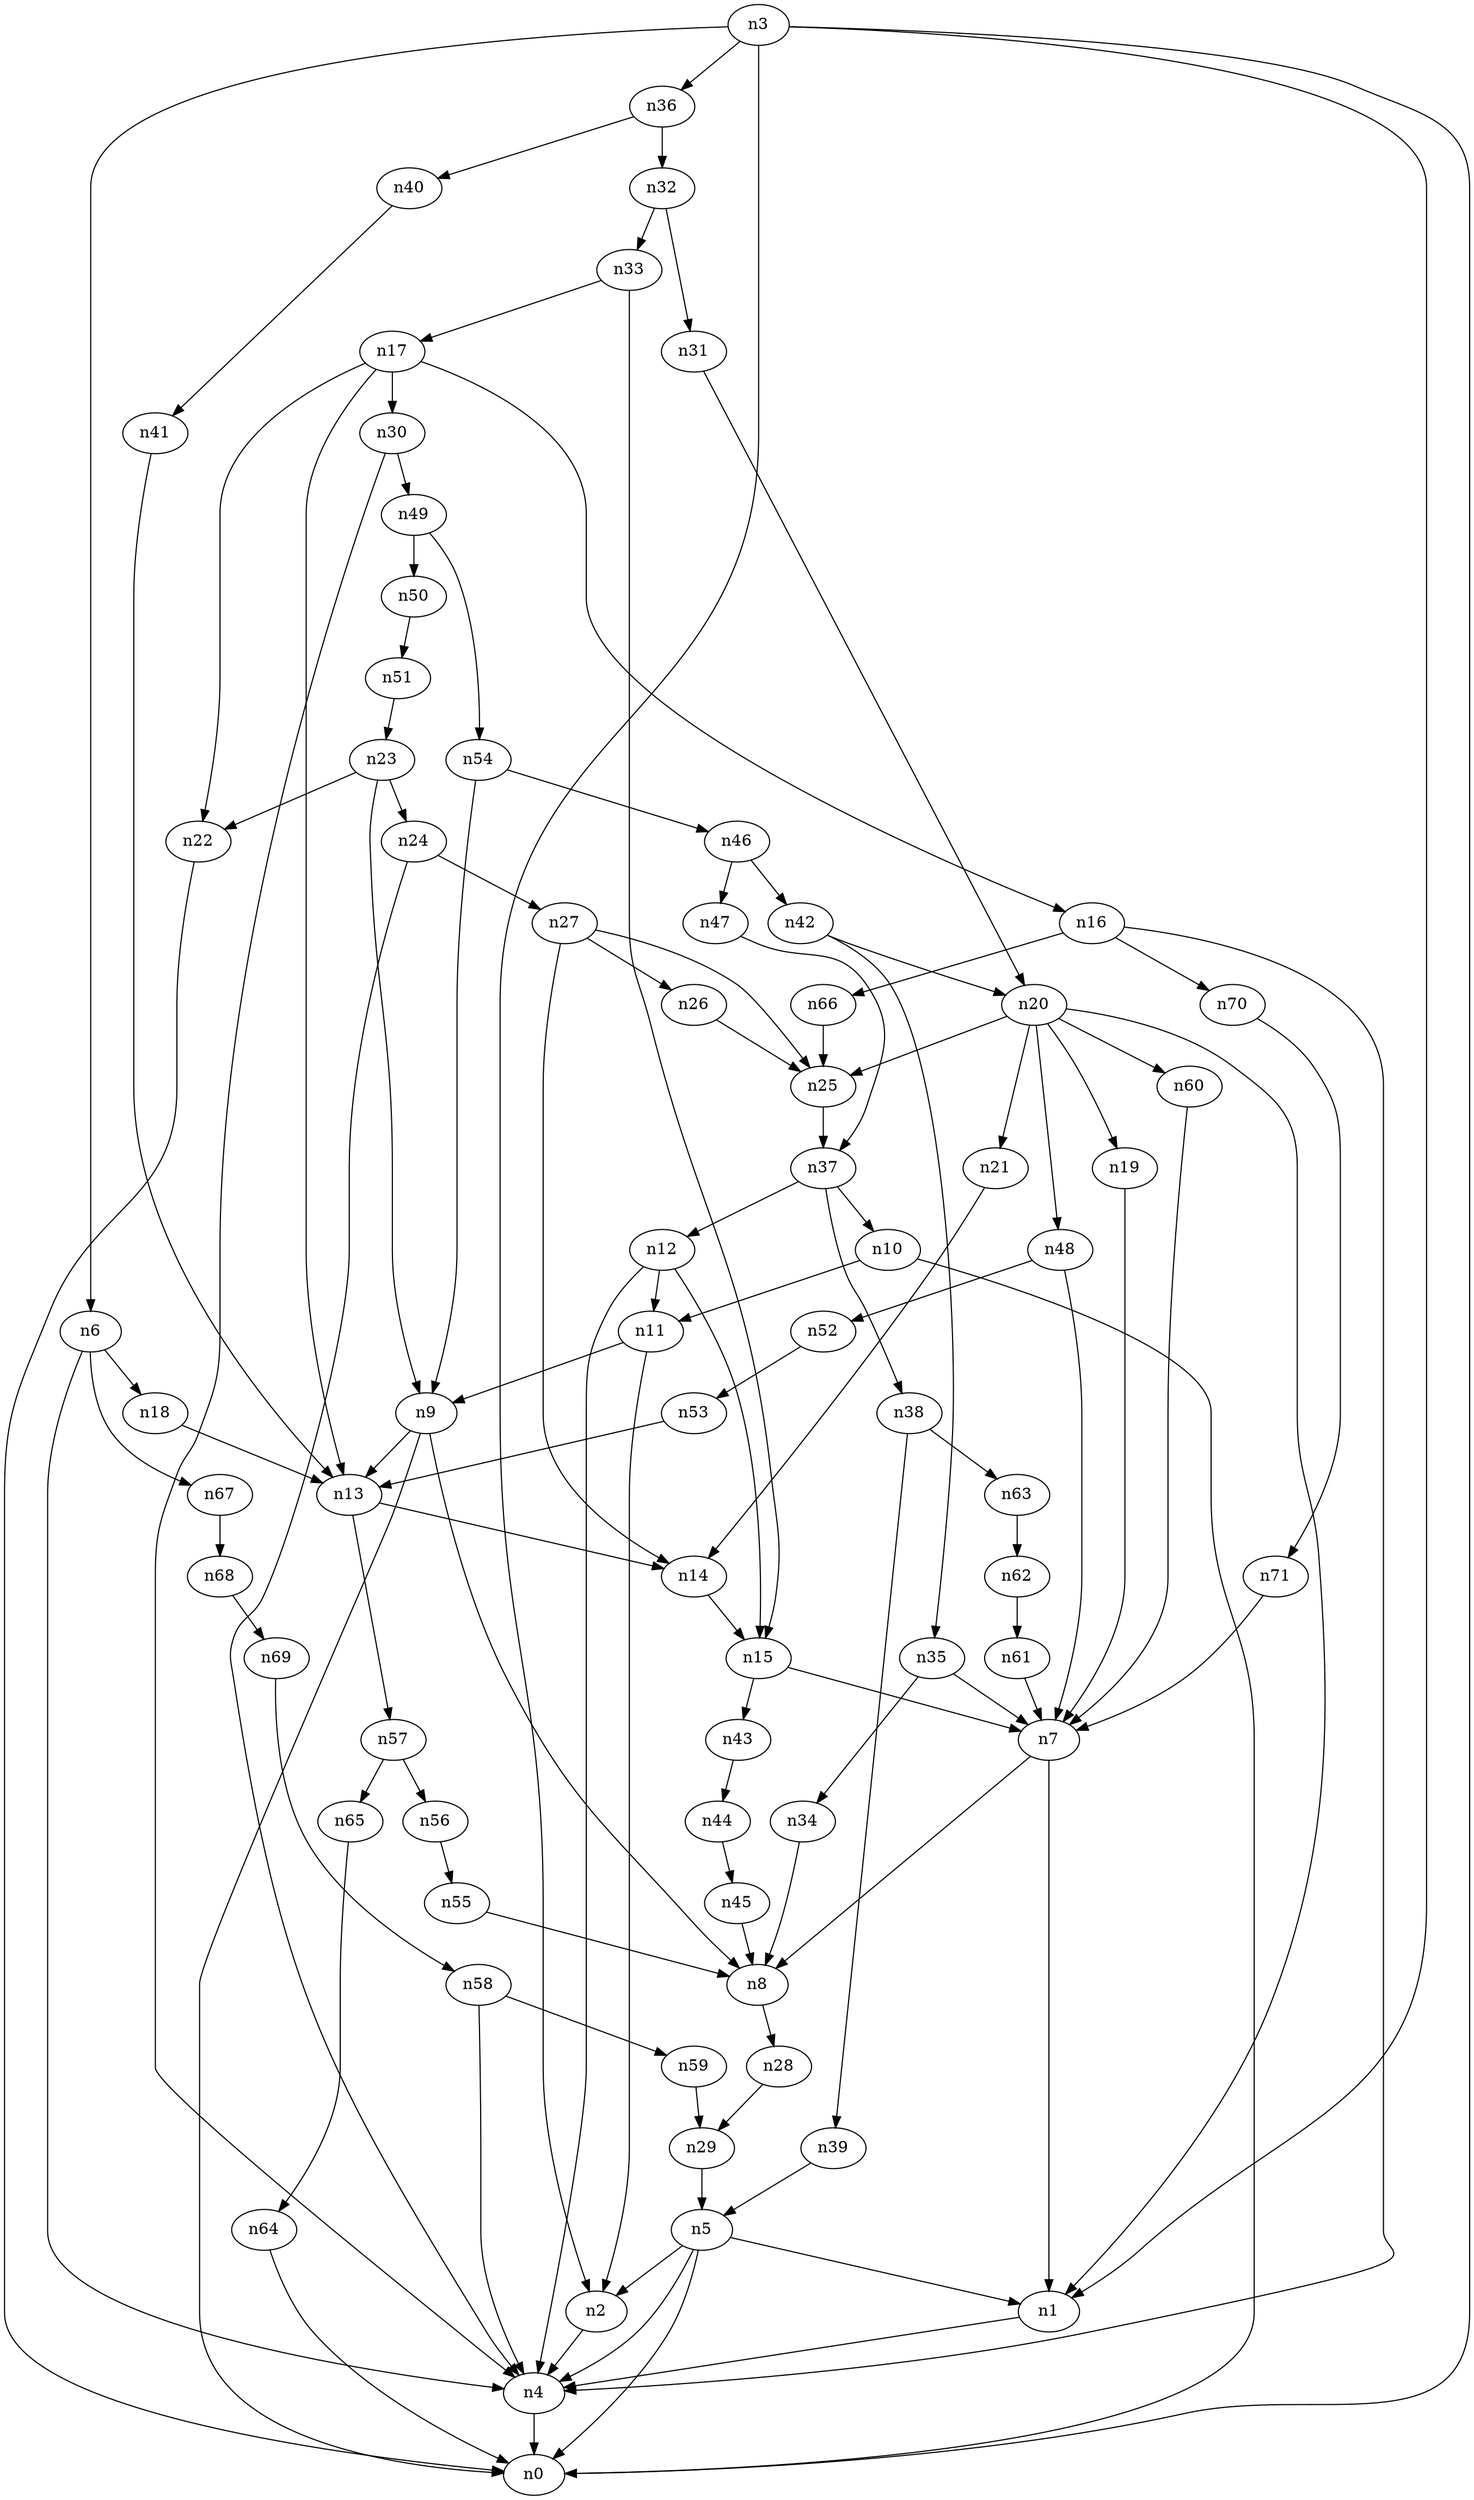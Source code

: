 digraph G {
	n1 -> n4	 [_graphml_id=e4];
	n2 -> n4	 [_graphml_id=e7];
	n3 -> n0	 [_graphml_id=e0];
	n3 -> n1	 [_graphml_id=e3];
	n3 -> n2	 [_graphml_id=e6];
	n3 -> n6	 [_graphml_id=e9];
	n3 -> n36	 [_graphml_id=e58];
	n4 -> n0	 [_graphml_id=e1];
	n5 -> n0	 [_graphml_id=e2];
	n5 -> n1	 [_graphml_id=e5];
	n5 -> n2	 [_graphml_id=e8];
	n5 -> n4	 [_graphml_id=e11];
	n6 -> n4	 [_graphml_id=e10];
	n6 -> n18	 [_graphml_id=e29];
	n6 -> n67	 [_graphml_id=e112];
	n7 -> n1	 [_graphml_id=e12];
	n7 -> n8	 [_graphml_id=e13];
	n8 -> n28	 [_graphml_id=e45];
	n9 -> n0	 [_graphml_id=e15];
	n9 -> n8	 [_graphml_id=e14];
	n9 -> n13	 [_graphml_id=e21];
	n10 -> n0	 [_graphml_id=e16];
	n10 -> n11	 [_graphml_id=e17];
	n11 -> n2	 [_graphml_id=e30];
	n11 -> n9	 [_graphml_id=e18];
	n12 -> n4	 [_graphml_id=e20];
	n12 -> n11	 [_graphml_id=e19];
	n12 -> n15	 [_graphml_id=e111];
	n13 -> n14	 [_graphml_id=e22];
	n13 -> n57	 [_graphml_id=e94];
	n14 -> n15	 [_graphml_id=e23];
	n15 -> n7	 [_graphml_id=e24];
	n15 -> n43	 [_graphml_id=e71];
	n16 -> n4	 [_graphml_id=e25];
	n16 -> n66	 [_graphml_id=e110];
	n16 -> n70	 [_graphml_id=e116];
	n17 -> n13	 [_graphml_id=e27];
	n17 -> n16	 [_graphml_id=e26];
	n17 -> n22	 [_graphml_id=e80];
	n17 -> n30	 [_graphml_id=e48];
	n18 -> n13	 [_graphml_id=e28];
	n19 -> n7	 [_graphml_id=e31];
	n20 -> n1	 [_graphml_id=e40];
	n20 -> n19	 [_graphml_id=e32];
	n20 -> n21	 [_graphml_id=e33];
	n20 -> n25	 [_graphml_id=e41];
	n20 -> n48	 [_graphml_id=e79];
	n20 -> n60	 [_graphml_id=e99];
	n21 -> n14	 [_graphml_id=e34];
	n22 -> n0	 [_graphml_id=e35];
	n23 -> n9	 [_graphml_id=e37];
	n23 -> n22	 [_graphml_id=e36];
	n23 -> n24	 [_graphml_id=e38];
	n24 -> n4	 [_graphml_id=e39];
	n24 -> n27	 [_graphml_id=e60];
	n25 -> n37	 [_graphml_id=e61];
	n26 -> n25	 [_graphml_id=e42];
	n27 -> n14	 [_graphml_id=e44];
	n27 -> n25	 [_graphml_id=e50];
	n27 -> n26	 [_graphml_id=e43];
	n28 -> n29	 [_graphml_id=e46];
	n29 -> n5	 [_graphml_id=e47];
	n30 -> n4	 [_graphml_id=e49];
	n30 -> n49	 [_graphml_id=e81];
	n31 -> n20	 [_graphml_id=e51];
	n32 -> n31	 [_graphml_id=e52];
	n32 -> n33	 [_graphml_id=e53];
	n33 -> n15	 [_graphml_id=e54];
	n33 -> n17	 [_graphml_id=e70];
	n34 -> n8	 [_graphml_id=e55];
	n35 -> n7	 [_graphml_id=e57];
	n35 -> n34	 [_graphml_id=e56];
	n36 -> n32	 [_graphml_id=e59];
	n36 -> n40	 [_graphml_id=e65];
	n37 -> n10	 [_graphml_id=e100];
	n37 -> n12	 [_graphml_id=e101];
	n37 -> n38	 [_graphml_id=e62];
	n38 -> n39	 [_graphml_id=e63];
	n38 -> n63	 [_graphml_id=e105];
	n39 -> n5	 [_graphml_id=e64];
	n40 -> n41	 [_graphml_id=e66];
	n41 -> n13	 [_graphml_id=e67];
	n42 -> n20	 [_graphml_id=e69];
	n42 -> n35	 [_graphml_id=e68];
	n43 -> n44	 [_graphml_id=e72];
	n44 -> n45	 [_graphml_id=e73];
	n45 -> n8	 [_graphml_id=e74];
	n46 -> n42	 [_graphml_id=e75];
	n46 -> n47	 [_graphml_id=e76];
	n47 -> n37	 [_graphml_id=e77];
	n48 -> n7	 [_graphml_id=e78];
	n48 -> n52	 [_graphml_id=e85];
	n49 -> n50	 [_graphml_id=e82];
	n49 -> n54	 [_graphml_id=e88];
	n50 -> n51	 [_graphml_id=e83];
	n51 -> n23	 [_graphml_id=e84];
	n52 -> n53	 [_graphml_id=e86];
	n53 -> n13	 [_graphml_id=e87];
	n54 -> n9	 [_graphml_id=e90];
	n54 -> n46	 [_graphml_id=e89];
	n55 -> n8	 [_graphml_id=e91];
	n56 -> n55	 [_graphml_id=e92];
	n57 -> n56	 [_graphml_id=e93];
	n57 -> n65	 [_graphml_id=e108];
	n58 -> n4	 [_graphml_id=e95];
	n58 -> n59	 [_graphml_id=e96];
	n59 -> n29	 [_graphml_id=e97];
	n60 -> n7	 [_graphml_id=e98];
	n61 -> n7	 [_graphml_id=e102];
	n62 -> n61	 [_graphml_id=e103];
	n63 -> n62	 [_graphml_id=e104];
	n64 -> n0	 [_graphml_id=e106];
	n65 -> n64	 [_graphml_id=e107];
	n66 -> n25	 [_graphml_id=e109];
	n67 -> n68	 [_graphml_id=e113];
	n68 -> n69	 [_graphml_id=e114];
	n69 -> n58	 [_graphml_id=e115];
	n70 -> n71	 [_graphml_id=e117];
	n71 -> n7	 [_graphml_id=e118];
}
